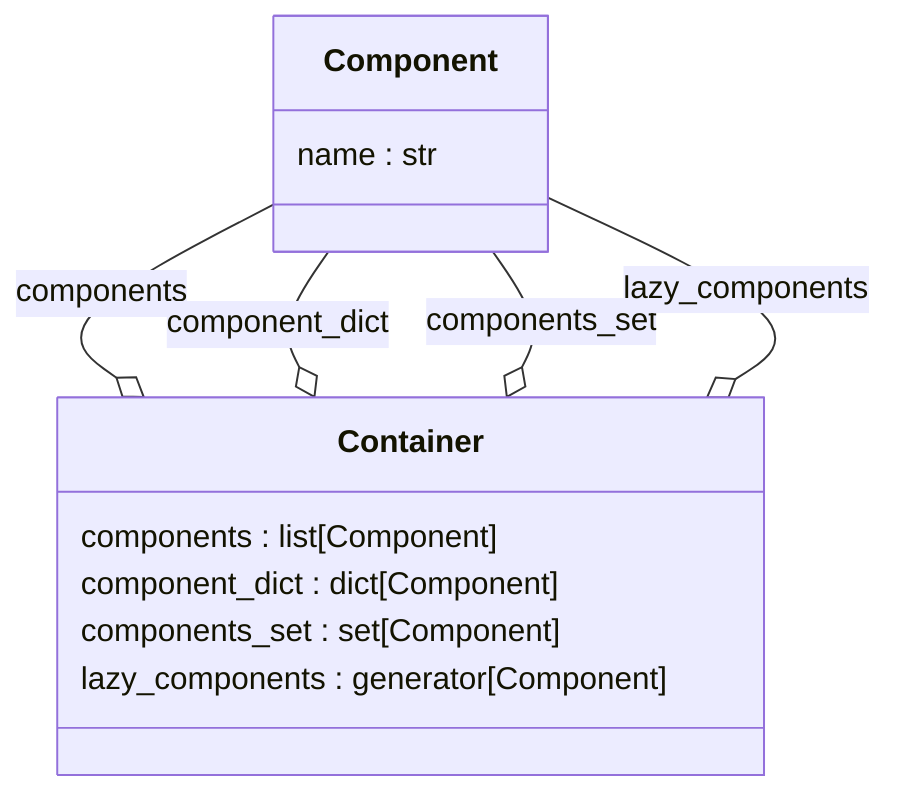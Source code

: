 classDiagram
  class Component {
    name : str
  }
  class Container {
    components : list[Component]
    component_dict : dict[Component]
    components_set : set[Component]
    lazy_components : generator[Component]
  }
  Component --o Container : components
  Component --o Container : component_dict
  Component --o Container : components_set
  Component --o Container : lazy_components